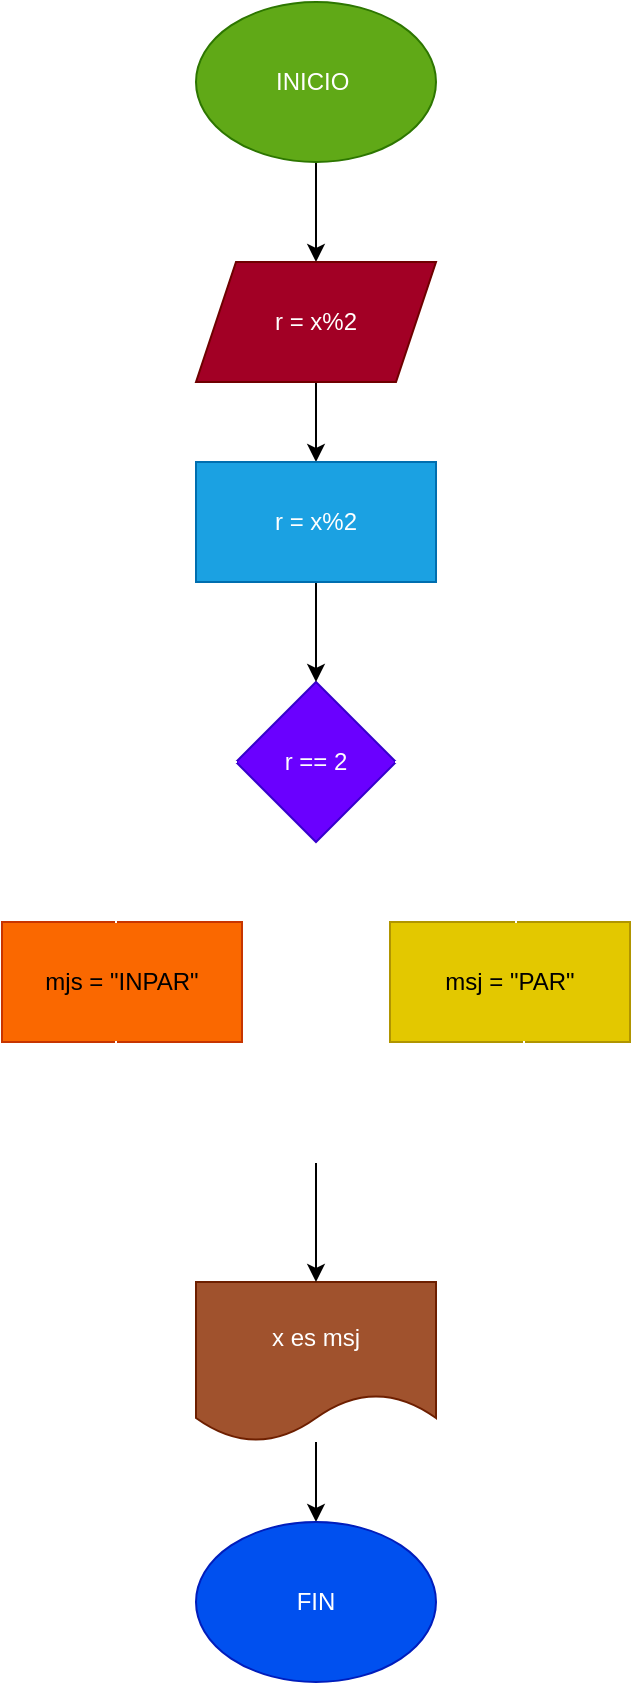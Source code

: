 <mxfile>
    <diagram id="iFlbYmdvSwV7npkrxcW7" name="Página-1">
        <mxGraphModel dx="608" dy="461" grid="1" gridSize="10" guides="1" tooltips="1" connect="1" arrows="1" fold="1" page="1" pageScale="1" pageWidth="827" pageHeight="1169" math="0" shadow="0">
            <root>
                <mxCell id="0"/>
                <mxCell id="1" parent="0"/>
                <mxCell id="11" value="" style="edgeStyle=none;html=1;" parent="1" source="2" target="3" edge="1">
                    <mxGeometry relative="1" as="geometry"/>
                </mxCell>
                <mxCell id="2" value="INICIO&amp;nbsp;" style="ellipse;whiteSpace=wrap;html=1;fillColor=#60a917;fontColor=#ffffff;strokeColor=#2D7600;" parent="1" vertex="1">
                    <mxGeometry x="250" y="90" width="120" height="80" as="geometry"/>
                </mxCell>
                <mxCell id="21" value="" style="edgeStyle=none;html=1;" parent="1" source="3" target="13" edge="1">
                    <mxGeometry relative="1" as="geometry"/>
                </mxCell>
                <mxCell id="3" value="r = x%2" style="shape=parallelogram;perimeter=parallelogramPerimeter;whiteSpace=wrap;html=1;fixedSize=1;fillColor=#a20025;fontColor=#ffffff;strokeColor=#6F0000;" parent="1" vertex="1">
                    <mxGeometry x="250" y="220" width="120" height="60" as="geometry"/>
                </mxCell>
                <mxCell id="4" value="r == 2" style="rhombus;whiteSpace=wrap;html=1;fillColor=#6a00ff;fontColor=#ffffff;strokeColor=#3700CC;" parent="1" vertex="1">
                    <mxGeometry x="270" y="430" width="80" height="80" as="geometry"/>
                </mxCell>
                <mxCell id="20" value="" style="edgeStyle=none;html=1;" parent="1" source="13" target="4" edge="1">
                    <mxGeometry relative="1" as="geometry"/>
                </mxCell>
                <mxCell id="13" value="r = x%2" style="rounded=0;whiteSpace=wrap;html=1;fillColor=#1ba1e2;fontColor=#ffffff;strokeColor=#006EAF;" parent="1" vertex="1">
                    <mxGeometry x="250" y="320" width="120" height="60" as="geometry"/>
                </mxCell>
                <mxCell id="14" value="msj = &quot;PAR&quot;" style="rounded=0;whiteSpace=wrap;html=1;fillColor=#e3c800;fontColor=#000000;strokeColor=#B09500;" parent="1" vertex="1">
                    <mxGeometry x="347" y="550" width="120" height="60" as="geometry"/>
                </mxCell>
                <mxCell id="15" value="mjs = &quot;INPAR&quot;" style="rounded=0;whiteSpace=wrap;html=1;fillColor=#fa6800;fontColor=#000000;strokeColor=#C73500;" parent="1" vertex="1">
                    <mxGeometry x="153" y="550" width="120" height="60" as="geometry"/>
                </mxCell>
                <mxCell id="16" value="" style="edgeStyle=none;html=1;" parent="1" source="17" target="18" edge="1">
                    <mxGeometry relative="1" as="geometry"/>
                </mxCell>
                <mxCell id="17" value="x es msj" style="shape=document;whiteSpace=wrap;html=1;boundedLbl=1;fillColor=#a0522d;fontColor=#ffffff;strokeColor=#6D1F00;" parent="1" vertex="1">
                    <mxGeometry x="250" y="730" width="120" height="80" as="geometry"/>
                </mxCell>
                <mxCell id="18" value="FIN" style="ellipse;whiteSpace=wrap;html=1;fillColor=#0050ef;fontColor=#ffffff;strokeColor=#001DBC;" parent="1" vertex="1">
                    <mxGeometry x="250" y="850" width="120" height="80" as="geometry"/>
                </mxCell>
                <mxCell id="28" value="" style="shape=partialRectangle;whiteSpace=wrap;html=1;bottom=0;right=0;fillColor=none;strokeColor=#FFFFFF;" parent="1" vertex="1">
                    <mxGeometry x="210" y="470" width="60" height="80" as="geometry"/>
                </mxCell>
                <mxCell id="29" value="" style="shape=partialRectangle;whiteSpace=wrap;html=1;bottom=0;right=0;fillColor=none;strokeColor=#FFFFFF;direction=south;" parent="1" vertex="1">
                    <mxGeometry x="350" y="470" width="60" height="80" as="geometry"/>
                </mxCell>
                <mxCell id="30" value="" style="shape=partialRectangle;whiteSpace=wrap;html=1;bottom=0;right=0;fillColor=none;strokeColor=#FFFFFF;direction=west;" parent="1" vertex="1">
                    <mxGeometry x="294" y="610" width="120" height="60" as="geometry"/>
                </mxCell>
                <mxCell id="33" style="edgeStyle=none;html=1;exitX=0;exitY=1;exitDx=0;exitDy=0;entryX=0.5;entryY=0;entryDx=0;entryDy=0;" parent="1" source="31" target="17" edge="1">
                    <mxGeometry relative="1" as="geometry"/>
                </mxCell>
                <mxCell id="31" value="" style="shape=partialRectangle;whiteSpace=wrap;html=1;bottom=0;right=0;fillColor=none;strokeColor=#FFFFFF;direction=north;" parent="1" vertex="1">
                    <mxGeometry x="210" y="610" width="100" height="60" as="geometry"/>
                </mxCell>
            </root>
        </mxGraphModel>
    </diagram>
</mxfile>